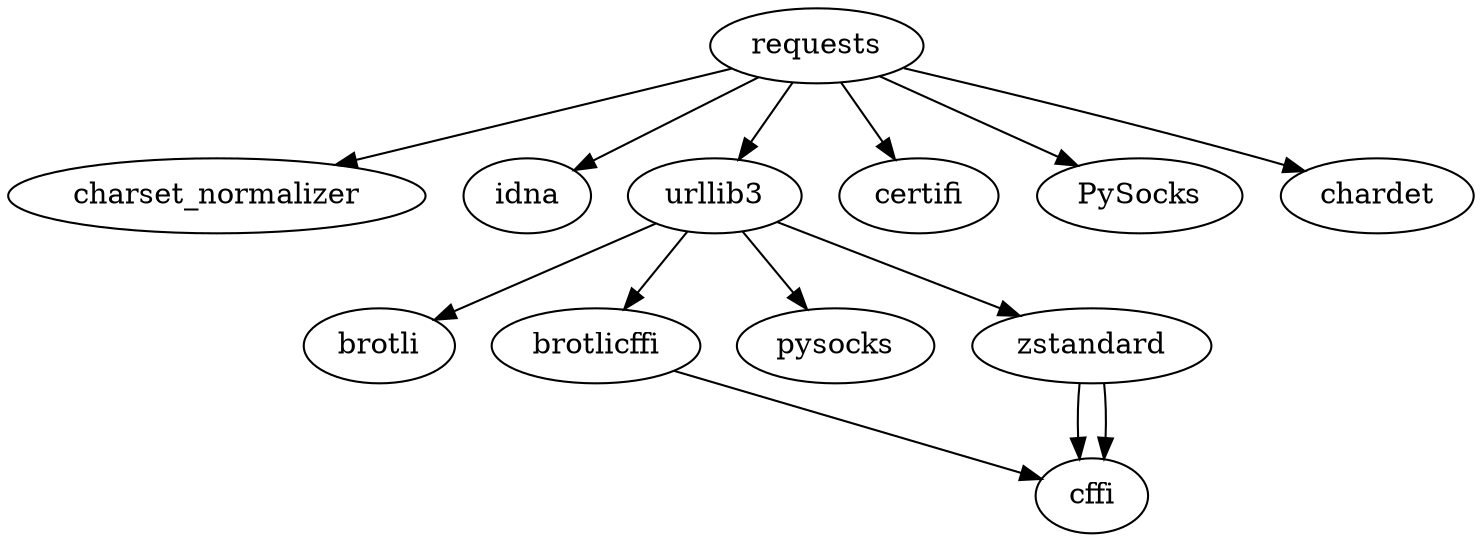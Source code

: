 digraph G {
requests -> charset_normalizer;
requests -> idna;
requests -> urllib3;
urllib3 -> brotli;
urllib3 -> brotlicffi;
brotlicffi -> cffi;
urllib3 -> pysocks;
urllib3 -> zstandard;
zstandard -> cffi;
zstandard -> cffi;
requests -> certifi;
requests -> PySocks;
requests -> chardet;

}